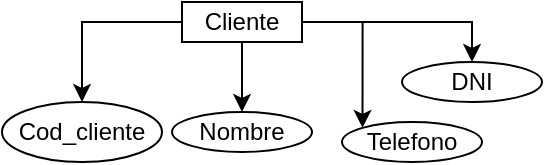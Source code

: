 <mxfile version="21.7.2" type="github">
  <diagram name="Página-1" id="HI1I8D31MHRvUqRoD5CX">
    <mxGraphModel dx="982" dy="549" grid="1" gridSize="10" guides="1" tooltips="1" connect="1" arrows="1" fold="1" page="1" pageScale="1" pageWidth="827" pageHeight="1169" math="0" shadow="0">
      <root>
        <mxCell id="0" />
        <mxCell id="1" parent="0" />
        <mxCell id="5ykwkt1n1GEtBhAtZkCk-3" style="edgeStyle=orthogonalEdgeStyle;rounded=0;orthogonalLoop=1;jettySize=auto;html=1;" edge="1" parent="1" source="5ykwkt1n1GEtBhAtZkCk-1" target="5ykwkt1n1GEtBhAtZkCk-2">
          <mxGeometry relative="1" as="geometry" />
        </mxCell>
        <mxCell id="5ykwkt1n1GEtBhAtZkCk-5" style="edgeStyle=orthogonalEdgeStyle;rounded=0;orthogonalLoop=1;jettySize=auto;html=1;entryX=0.5;entryY=0;entryDx=0;entryDy=0;" edge="1" parent="1" source="5ykwkt1n1GEtBhAtZkCk-1" target="5ykwkt1n1GEtBhAtZkCk-4">
          <mxGeometry relative="1" as="geometry" />
        </mxCell>
        <mxCell id="5ykwkt1n1GEtBhAtZkCk-8" style="edgeStyle=orthogonalEdgeStyle;rounded=0;orthogonalLoop=1;jettySize=auto;html=1;entryX=0.5;entryY=0;entryDx=0;entryDy=0;" edge="1" parent="1" source="5ykwkt1n1GEtBhAtZkCk-1" target="5ykwkt1n1GEtBhAtZkCk-7">
          <mxGeometry relative="1" as="geometry" />
        </mxCell>
        <mxCell id="5ykwkt1n1GEtBhAtZkCk-9" style="edgeStyle=orthogonalEdgeStyle;rounded=0;orthogonalLoop=1;jettySize=auto;html=1;entryX=0;entryY=0;entryDx=0;entryDy=0;" edge="1" parent="1" source="5ykwkt1n1GEtBhAtZkCk-1" target="5ykwkt1n1GEtBhAtZkCk-6">
          <mxGeometry relative="1" as="geometry" />
        </mxCell>
        <mxCell id="5ykwkt1n1GEtBhAtZkCk-1" value="Cliente" style="rounded=0;whiteSpace=wrap;html=1;" vertex="1" parent="1">
          <mxGeometry x="110" y="60" width="60" height="20" as="geometry" />
        </mxCell>
        <mxCell id="5ykwkt1n1GEtBhAtZkCk-2" value="Cod_cliente" style="ellipse;whiteSpace=wrap;html=1;" vertex="1" parent="1">
          <mxGeometry x="20" y="110" width="80" height="30" as="geometry" />
        </mxCell>
        <mxCell id="5ykwkt1n1GEtBhAtZkCk-4" value="Nombre" style="ellipse;whiteSpace=wrap;html=1;" vertex="1" parent="1">
          <mxGeometry x="105" y="115" width="70" height="20" as="geometry" />
        </mxCell>
        <mxCell id="5ykwkt1n1GEtBhAtZkCk-6" value="Telefono" style="ellipse;whiteSpace=wrap;html=1;" vertex="1" parent="1">
          <mxGeometry x="190" y="120" width="70" height="20" as="geometry" />
        </mxCell>
        <mxCell id="5ykwkt1n1GEtBhAtZkCk-7" value="DNI" style="ellipse;whiteSpace=wrap;html=1;" vertex="1" parent="1">
          <mxGeometry x="220" y="90" width="70" height="20" as="geometry" />
        </mxCell>
      </root>
    </mxGraphModel>
  </diagram>
</mxfile>
